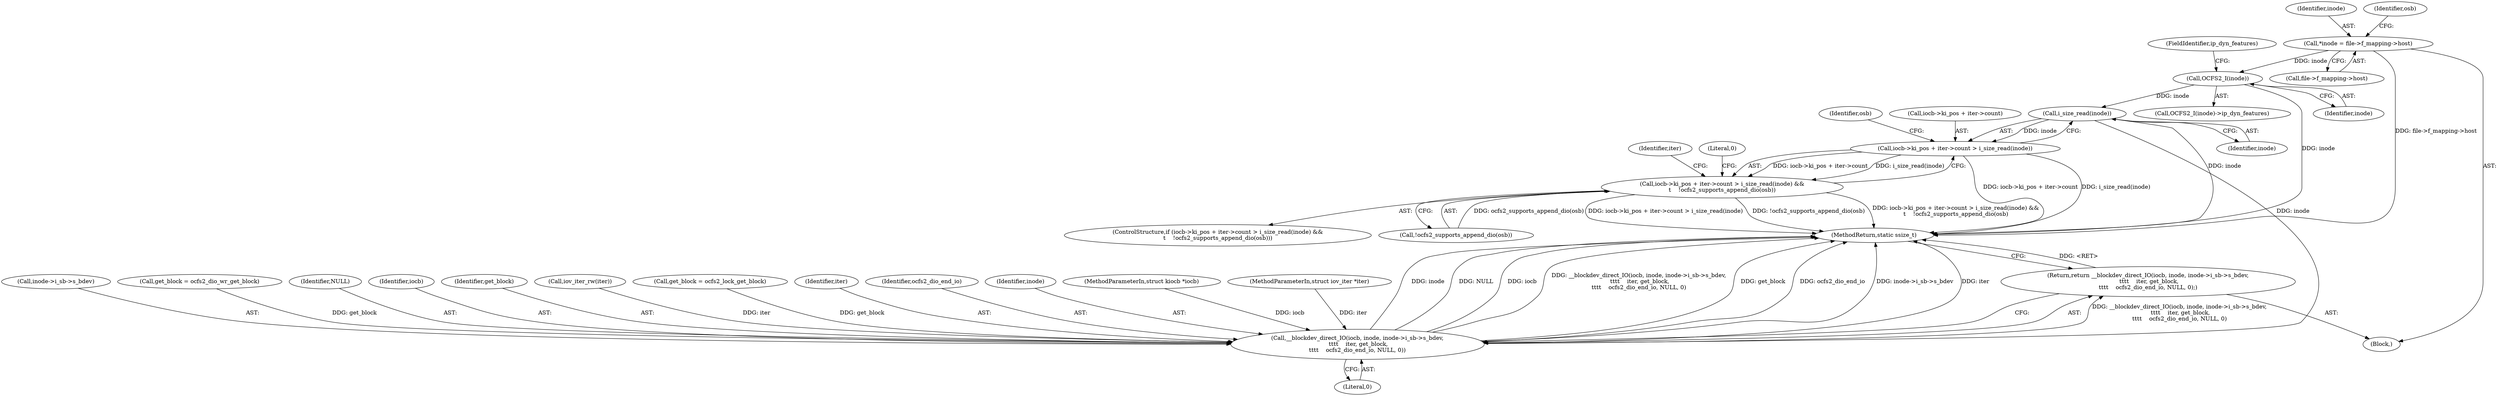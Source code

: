 digraph "0_linux_3e4c56d41eef5595035872a2ec5a483f42e8917f_0@pointer" {
"1000113" [label="(Call,*inode = file->f_mapping->host)"];
"1000131" [label="(Call,OCFS2_I(inode))"];
"1000147" [label="(Call,i_size_read(inode))"];
"1000139" [label="(Call,iocb->ki_pos + iter->count > i_size_read(inode))"];
"1000138" [label="(Call,iocb->ki_pos + iter->count > i_size_read(inode) &&\n\t    !ocfs2_supports_append_dio(osb))"];
"1000167" [label="(Call,__blockdev_direct_IO(iocb, inode, inode->i_sb->s_bdev,\n \t\t\t\t    iter, get_block,\n\t\t\t\t    ocfs2_dio_end_io, NULL, 0))"];
"1000166" [label="(Return,return __blockdev_direct_IO(iocb, inode, inode->i_sb->s_bdev,\n \t\t\t\t    iter, get_block,\n\t\t\t\t    ocfs2_dio_end_io, NULL, 0);)"];
"1000130" [label="(Call,OCFS2_I(inode)->ip_dyn_features)"];
"1000138" [label="(Call,iocb->ki_pos + iter->count > i_size_read(inode) &&\n\t    !ocfs2_supports_append_dio(osb))"];
"1000170" [label="(Call,inode->i_sb->s_bdev)"];
"1000179" [label="(Literal,0)"];
"1000163" [label="(Call,get_block = ocfs2_dio_wr_get_block)"];
"1000151" [label="(Identifier,osb)"];
"1000157" [label="(Identifier,iter)"];
"1000114" [label="(Identifier,inode)"];
"1000167" [label="(Call,__blockdev_direct_IO(iocb, inode, inode->i_sb->s_bdev,\n \t\t\t\t    iter, get_block,\n\t\t\t\t    ocfs2_dio_end_io, NULL, 0))"];
"1000115" [label="(Call,file->f_mapping->host)"];
"1000180" [label="(MethodReturn,static ssize_t)"];
"1000166" [label="(Return,return __blockdev_direct_IO(iocb, inode, inode->i_sb->s_bdev,\n \t\t\t\t    iter, get_block,\n\t\t\t\t    ocfs2_dio_end_io, NULL, 0);)"];
"1000133" [label="(FieldIdentifier,ip_dyn_features)"];
"1000113" [label="(Call,*inode = file->f_mapping->host)"];
"1000178" [label="(Identifier,NULL)"];
"1000147" [label="(Call,i_size_read(inode))"];
"1000137" [label="(ControlStructure,if (iocb->ki_pos + iter->count > i_size_read(inode) &&\n\t    !ocfs2_supports_append_dio(osb)))"];
"1000168" [label="(Identifier,iocb)"];
"1000176" [label="(Identifier,get_block)"];
"1000131" [label="(Call,OCFS2_I(inode))"];
"1000156" [label="(Call,iov_iter_rw(iter))"];
"1000159" [label="(Call,get_block = ocfs2_lock_get_block)"];
"1000149" [label="(Call,!ocfs2_supports_append_dio(osb))"];
"1000175" [label="(Identifier,iter)"];
"1000177" [label="(Identifier,ocfs2_dio_end_io)"];
"1000148" [label="(Identifier,inode)"];
"1000139" [label="(Call,iocb->ki_pos + iter->count > i_size_read(inode))"];
"1000122" [label="(Identifier,osb)"];
"1000169" [label="(Identifier,inode)"];
"1000103" [label="(MethodParameterIn,struct kiocb *iocb)"];
"1000104" [label="(MethodParameterIn,struct iov_iter *iter)"];
"1000132" [label="(Identifier,inode)"];
"1000153" [label="(Literal,0)"];
"1000105" [label="(Block,)"];
"1000140" [label="(Call,iocb->ki_pos + iter->count)"];
"1000113" -> "1000105"  [label="AST: "];
"1000113" -> "1000115"  [label="CFG: "];
"1000114" -> "1000113"  [label="AST: "];
"1000115" -> "1000113"  [label="AST: "];
"1000122" -> "1000113"  [label="CFG: "];
"1000113" -> "1000180"  [label="DDG: file->f_mapping->host"];
"1000113" -> "1000131"  [label="DDG: inode"];
"1000131" -> "1000130"  [label="AST: "];
"1000131" -> "1000132"  [label="CFG: "];
"1000132" -> "1000131"  [label="AST: "];
"1000133" -> "1000131"  [label="CFG: "];
"1000131" -> "1000180"  [label="DDG: inode"];
"1000131" -> "1000147"  [label="DDG: inode"];
"1000147" -> "1000139"  [label="AST: "];
"1000147" -> "1000148"  [label="CFG: "];
"1000148" -> "1000147"  [label="AST: "];
"1000139" -> "1000147"  [label="CFG: "];
"1000147" -> "1000180"  [label="DDG: inode"];
"1000147" -> "1000139"  [label="DDG: inode"];
"1000147" -> "1000167"  [label="DDG: inode"];
"1000139" -> "1000138"  [label="AST: "];
"1000140" -> "1000139"  [label="AST: "];
"1000151" -> "1000139"  [label="CFG: "];
"1000138" -> "1000139"  [label="CFG: "];
"1000139" -> "1000180"  [label="DDG: iocb->ki_pos + iter->count"];
"1000139" -> "1000180"  [label="DDG: i_size_read(inode)"];
"1000139" -> "1000138"  [label="DDG: iocb->ki_pos + iter->count"];
"1000139" -> "1000138"  [label="DDG: i_size_read(inode)"];
"1000138" -> "1000137"  [label="AST: "];
"1000138" -> "1000149"  [label="CFG: "];
"1000149" -> "1000138"  [label="AST: "];
"1000153" -> "1000138"  [label="CFG: "];
"1000157" -> "1000138"  [label="CFG: "];
"1000138" -> "1000180"  [label="DDG: iocb->ki_pos + iter->count > i_size_read(inode)"];
"1000138" -> "1000180"  [label="DDG: !ocfs2_supports_append_dio(osb)"];
"1000138" -> "1000180"  [label="DDG: iocb->ki_pos + iter->count > i_size_read(inode) &&\n\t    !ocfs2_supports_append_dio(osb)"];
"1000149" -> "1000138"  [label="DDG: ocfs2_supports_append_dio(osb)"];
"1000167" -> "1000166"  [label="AST: "];
"1000167" -> "1000179"  [label="CFG: "];
"1000168" -> "1000167"  [label="AST: "];
"1000169" -> "1000167"  [label="AST: "];
"1000170" -> "1000167"  [label="AST: "];
"1000175" -> "1000167"  [label="AST: "];
"1000176" -> "1000167"  [label="AST: "];
"1000177" -> "1000167"  [label="AST: "];
"1000178" -> "1000167"  [label="AST: "];
"1000179" -> "1000167"  [label="AST: "];
"1000166" -> "1000167"  [label="CFG: "];
"1000167" -> "1000180"  [label="DDG: inode"];
"1000167" -> "1000180"  [label="DDG: NULL"];
"1000167" -> "1000180"  [label="DDG: iocb"];
"1000167" -> "1000180"  [label="DDG: __blockdev_direct_IO(iocb, inode, inode->i_sb->s_bdev,\n \t\t\t\t    iter, get_block,\n\t\t\t\t    ocfs2_dio_end_io, NULL, 0)"];
"1000167" -> "1000180"  [label="DDG: get_block"];
"1000167" -> "1000180"  [label="DDG: ocfs2_dio_end_io"];
"1000167" -> "1000180"  [label="DDG: inode->i_sb->s_bdev"];
"1000167" -> "1000180"  [label="DDG: iter"];
"1000167" -> "1000166"  [label="DDG: __blockdev_direct_IO(iocb, inode, inode->i_sb->s_bdev,\n \t\t\t\t    iter, get_block,\n\t\t\t\t    ocfs2_dio_end_io, NULL, 0)"];
"1000103" -> "1000167"  [label="DDG: iocb"];
"1000156" -> "1000167"  [label="DDG: iter"];
"1000104" -> "1000167"  [label="DDG: iter"];
"1000163" -> "1000167"  [label="DDG: get_block"];
"1000159" -> "1000167"  [label="DDG: get_block"];
"1000166" -> "1000105"  [label="AST: "];
"1000180" -> "1000166"  [label="CFG: "];
"1000166" -> "1000180"  [label="DDG: <RET>"];
}
